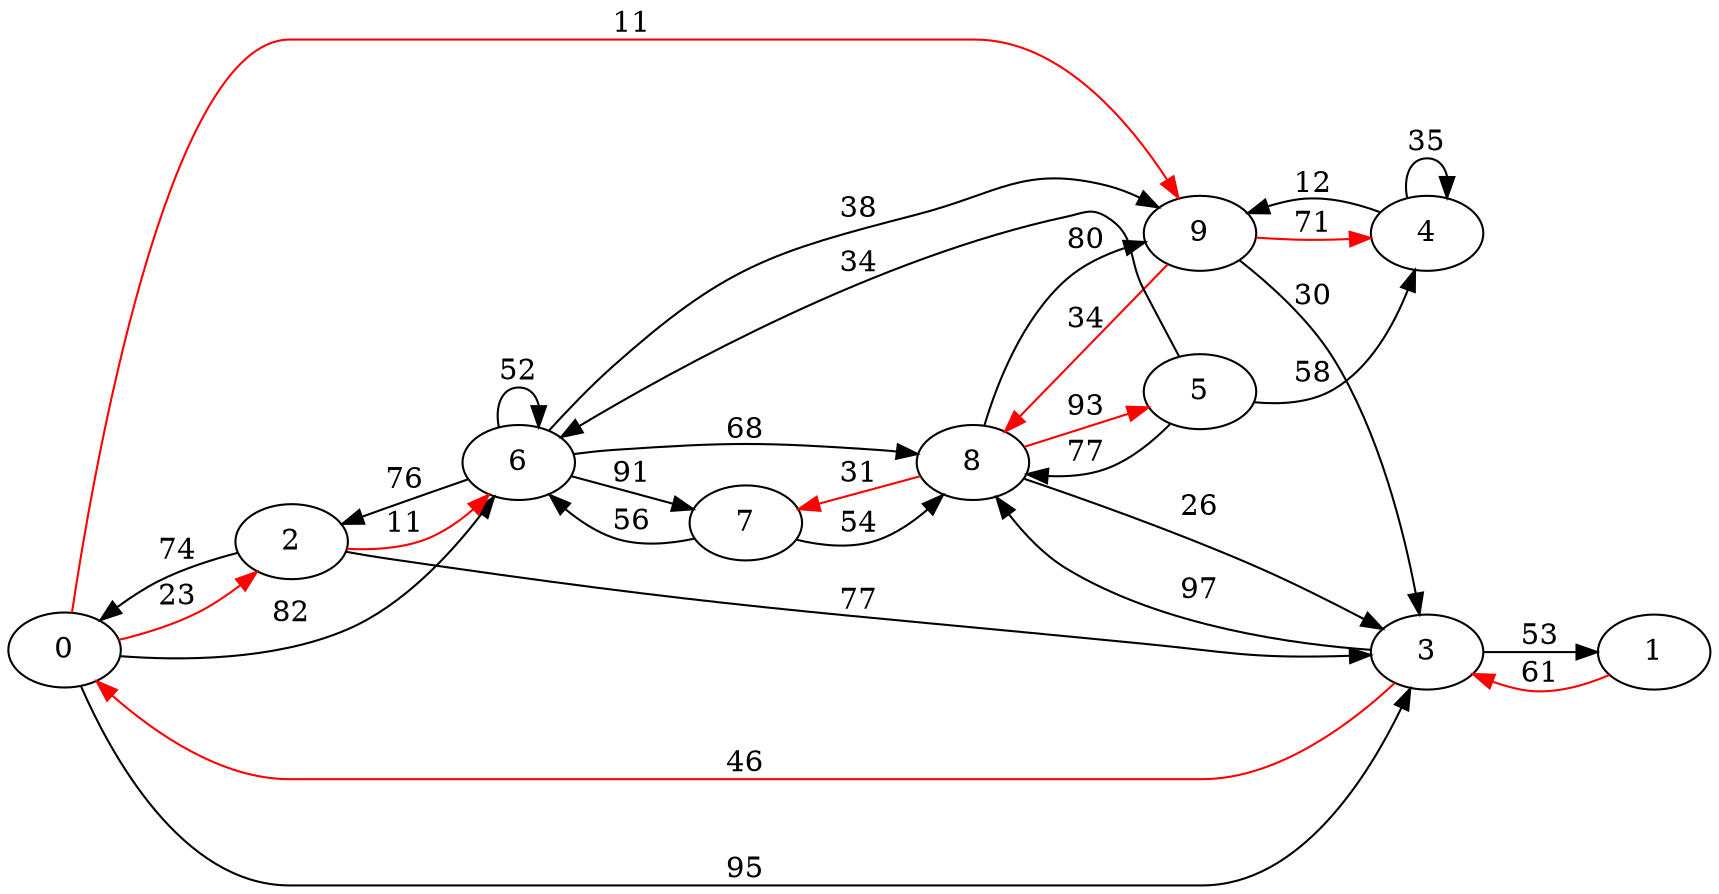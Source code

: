 //nodes 10
digraph {
	rankdir=LR
	0 -> 2 [ label=23, color=red ]
	0 -> 3 [ label=95 ]
	0 -> 6 [ label=82 ]
	0 -> 9 [ label=11, color=red ]
	1 -> 3 [ label=61, color=red ]
	2 -> 0 [ label=74 ]
	2 -> 3 [ label=77 ]
	2 -> 6 [ label=11, color=red ]
	3 -> 0 [ label=46, color=red ]
	3 -> 1 [ label=53 ]
	3 -> 8 [ label=97 ]
	4 -> 4 [ label=35 ]
	4 -> 9 [ label=12 ]
	5 -> 4 [ label=58 ]
	5 -> 6 [ label=34 ]
	5 -> 8 [ label=77 ]
	6 -> 2 [ label=76 ]
	6 -> 6 [ label=52 ]
	6 -> 7 [ label=91 ]
	6 -> 8 [ label=68 ]
	6 -> 9 [ label=38 ]
	7 -> 6 [ label=56 ]
	7 -> 8 [ label=54 ]
	8 -> 3 [ label=26 ]
	8 -> 5 [ label=93, color=red ]
	8 -> 7 [ label=31, color=red ]
	8 -> 9 [ label=80 ]
	9 -> 3 [ label=30 ]
	9 -> 4 [ label=71, color=red ]
	9 -> 8 [ label=34, color=red ]
}